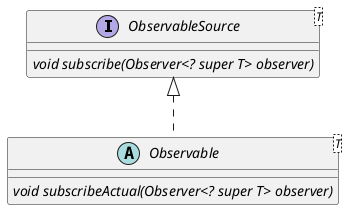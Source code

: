@startuml
interface ObservableSource<T> {
{abstract} void subscribe(Observer<? super T> observer)
}
abstract class Observable<T> {
{abstract} void subscribeActual(Observer<? super T> observer)
}

ObservableSource <|.. Observable
@enduml